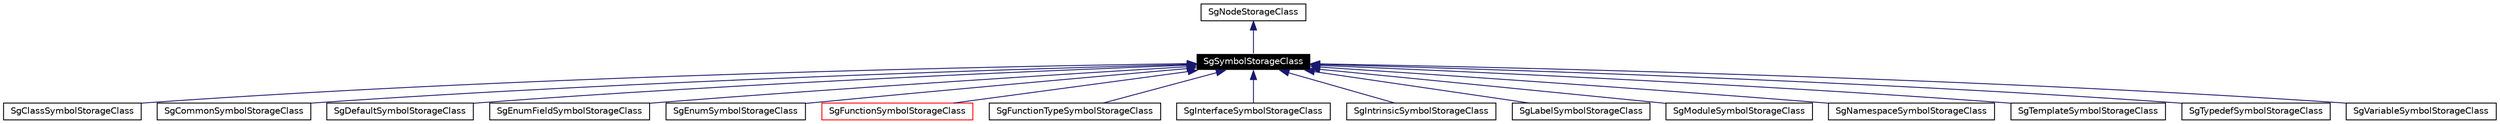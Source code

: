 digraph G
{
  edge [fontname="Helvetica",fontsize=10,labelfontname="Helvetica",labelfontsize=10];
  node [fontname="Helvetica",fontsize=10,shape=record];
  Node1 [label="SgSymbolStorageClass",height=0.2,width=0.4,color="white", fillcolor="black", style="filled" fontcolor="white"];
  Node2 -> Node1 [dir=back,color="midnightblue",fontsize=10,style="solid",fontname="Helvetica"];
  Node2 [label="SgNodeStorageClass",height=0.2,width=0.4,color="black",URL="$classSgNodeStorageClass.html"];
  Node1 -> Node3 [dir=back,color="midnightblue",fontsize=10,style="solid",fontname="Helvetica"];
  Node3 [label="SgClassSymbolStorageClass",height=0.2,width=0.4,color="black",URL="$classSgClassSymbolStorageClass.html"];
  Node1 -> Node4 [dir=back,color="midnightblue",fontsize=10,style="solid",fontname="Helvetica"];
  Node4 [label="SgCommonSymbolStorageClass",height=0.2,width=0.4,color="black",URL="$classSgCommonSymbolStorageClass.html"];
  Node1 -> Node5 [dir=back,color="midnightblue",fontsize=10,style="solid",fontname="Helvetica"];
  Node5 [label="SgDefaultSymbolStorageClass",height=0.2,width=0.4,color="black",URL="$classSgDefaultSymbolStorageClass.html"];
  Node1 -> Node6 [dir=back,color="midnightblue",fontsize=10,style="solid",fontname="Helvetica"];
  Node6 [label="SgEnumFieldSymbolStorageClass",height=0.2,width=0.4,color="black",URL="$classSgEnumFieldSymbolStorageClass.html"];
  Node1 -> Node7 [dir=back,color="midnightblue",fontsize=10,style="solid",fontname="Helvetica"];
  Node7 [label="SgEnumSymbolStorageClass",height=0.2,width=0.4,color="black",URL="$classSgEnumSymbolStorageClass.html"];
  Node1 -> Node8 [dir=back,color="midnightblue",fontsize=10,style="solid",fontname="Helvetica"];
  Node8 [label="SgFunctionSymbolStorageClass",height=0.2,width=0.4,color="red",URL="$classSgFunctionSymbolStorageClass.html"];
  Node1 -> Node9 [dir=back,color="midnightblue",fontsize=10,style="solid",fontname="Helvetica"];
  Node9 [label="SgFunctionTypeSymbolStorageClass",height=0.2,width=0.4,color="black",URL="$classSgFunctionTypeSymbolStorageClass.html"];
  Node1 -> Node10 [dir=back,color="midnightblue",fontsize=10,style="solid",fontname="Helvetica"];
  Node10 [label="SgInterfaceSymbolStorageClass",height=0.2,width=0.4,color="black",URL="$classSgInterfaceSymbolStorageClass.html"];
  Node1 -> Node11 [dir=back,color="midnightblue",fontsize=10,style="solid",fontname="Helvetica"];
  Node11 [label="SgIntrinsicSymbolStorageClass",height=0.2,width=0.4,color="black",URL="$classSgIntrinsicSymbolStorageClass.html"];
  Node1 -> Node12 [dir=back,color="midnightblue",fontsize=10,style="solid",fontname="Helvetica"];
  Node12 [label="SgLabelSymbolStorageClass",height=0.2,width=0.4,color="black",URL="$classSgLabelSymbolStorageClass.html"];
  Node1 -> Node13 [dir=back,color="midnightblue",fontsize=10,style="solid",fontname="Helvetica"];
  Node13 [label="SgModuleSymbolStorageClass",height=0.2,width=0.4,color="black",URL="$classSgModuleSymbolStorageClass.html"];
  Node1 -> Node14 [dir=back,color="midnightblue",fontsize=10,style="solid",fontname="Helvetica"];
  Node14 [label="SgNamespaceSymbolStorageClass",height=0.2,width=0.4,color="black",URL="$classSgNamespaceSymbolStorageClass.html"];
  Node1 -> Node15 [dir=back,color="midnightblue",fontsize=10,style="solid",fontname="Helvetica"];
  Node15 [label="SgTemplateSymbolStorageClass",height=0.2,width=0.4,color="black",URL="$classSgTemplateSymbolStorageClass.html"];
  Node1 -> Node16 [dir=back,color="midnightblue",fontsize=10,style="solid",fontname="Helvetica"];
  Node16 [label="SgTypedefSymbolStorageClass",height=0.2,width=0.4,color="black",URL="$classSgTypedefSymbolStorageClass.html"];
  Node1 -> Node17 [dir=back,color="midnightblue",fontsize=10,style="solid",fontname="Helvetica"];
  Node17 [label="SgVariableSymbolStorageClass",height=0.2,width=0.4,color="black",URL="$classSgVariableSymbolStorageClass.html"];
}
